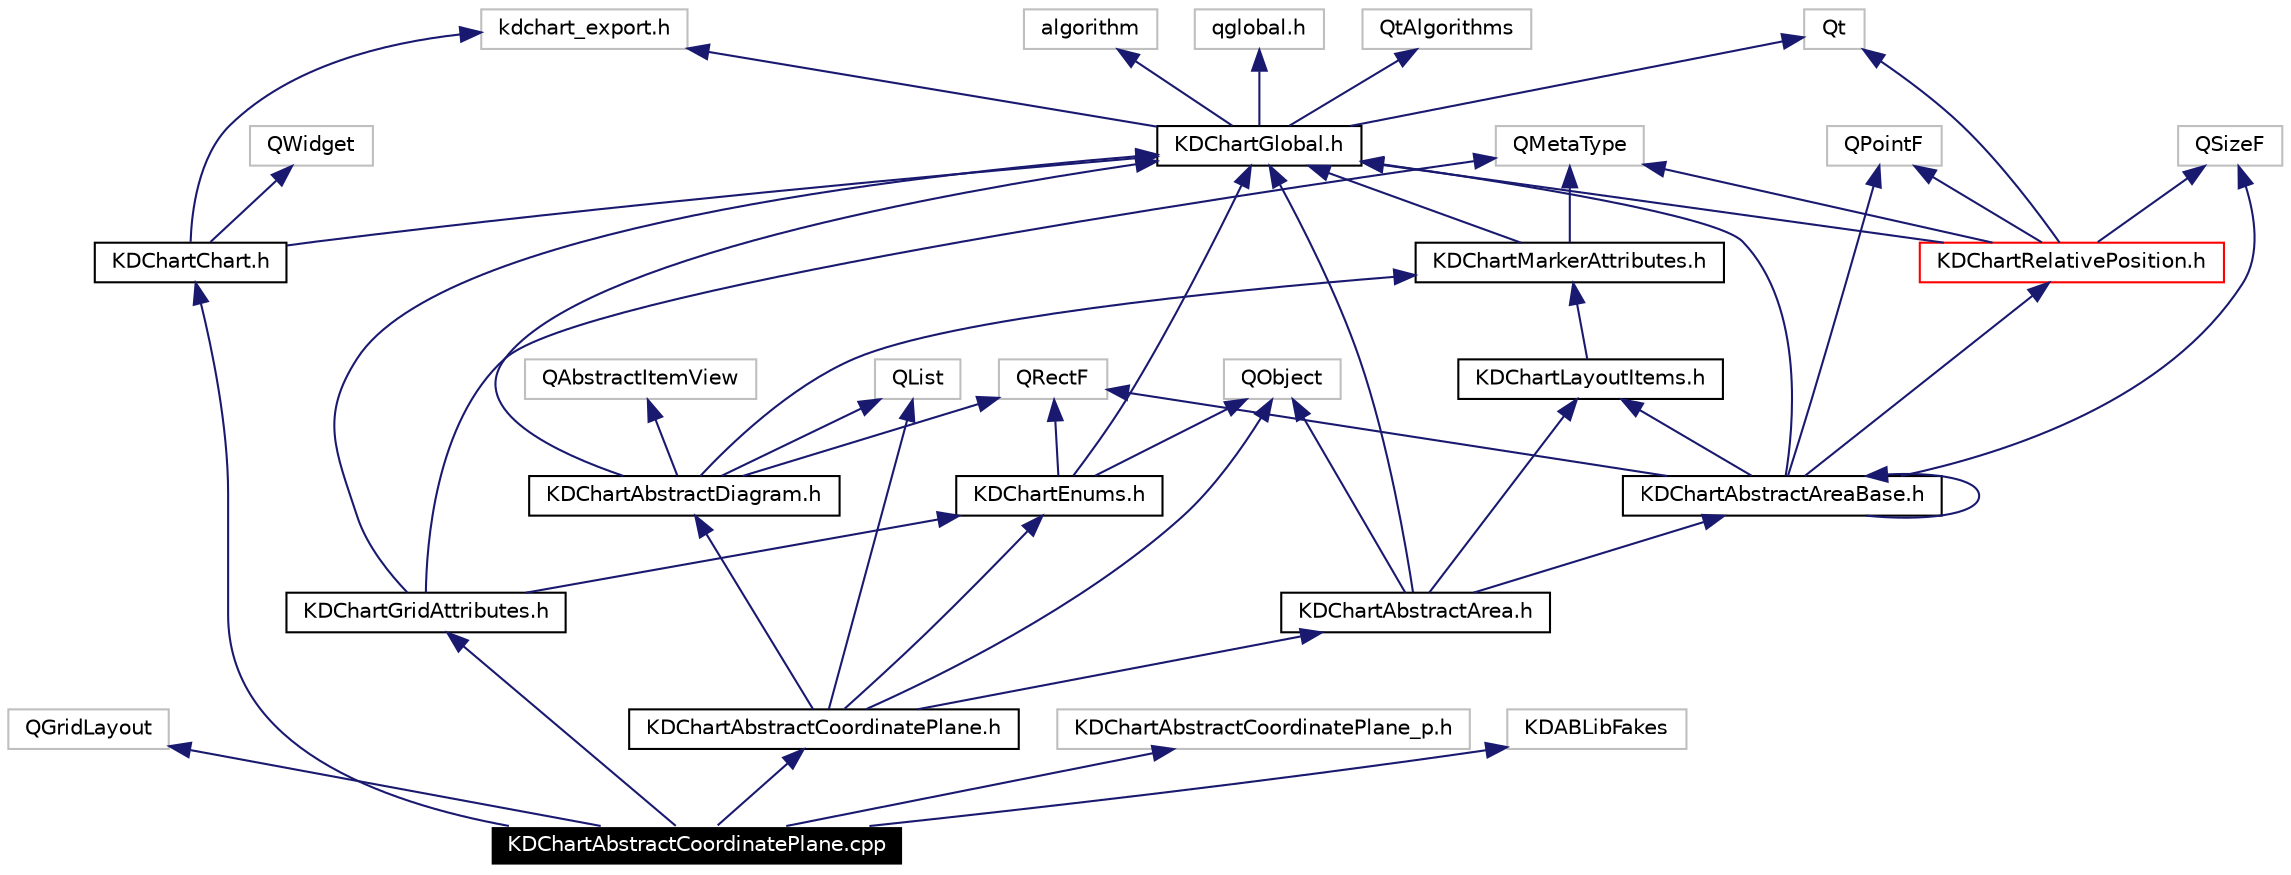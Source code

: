 digraph G
{
  edge [fontname="Helvetica",fontsize=10,labelfontname="Helvetica",labelfontsize=10];
  node [fontname="Helvetica",fontsize=10,shape=record];
  Node450 [label="KDChartAbstractCoordinatePlane.cpp",height=0.2,width=0.4,color="white", fillcolor="black", style="filled" fontcolor="white"];
  Node451 -> Node450 [dir=back,color="midnightblue",fontsize=10,style="solid",fontname="Helvetica"];
  Node451 [label="QGridLayout",height=0.2,width=0.4,color="grey75"];
  Node452 -> Node450 [dir=back,color="midnightblue",fontsize=10,style="solid",fontname="Helvetica"];
  Node452 [label="KDChartChart.h",height=0.2,width=0.4,color="black",URL="$_k_d_chart_chart_8h.html"];
  Node453 -> Node452 [dir=back,color="midnightblue",fontsize=10,style="solid",fontname="Helvetica"];
  Node453 [label="QWidget",height=0.2,width=0.4,color="grey75"];
  Node454 -> Node452 [dir=back,color="midnightblue",fontsize=10,style="solid",fontname="Helvetica"];
  Node454 [label="kdchart_export.h",height=0.2,width=0.4,color="grey75"];
  Node455 -> Node452 [dir=back,color="midnightblue",fontsize=10,style="solid",fontname="Helvetica"];
  Node455 [label="KDChartGlobal.h",height=0.2,width=0.4,color="black",URL="$_k_d_chart_global_8h.html"];
  Node456 -> Node455 [dir=back,color="midnightblue",fontsize=10,style="solid",fontname="Helvetica"];
  Node456 [label="qglobal.h",height=0.2,width=0.4,color="grey75"];
  Node454 -> Node455 [dir=back,color="midnightblue",fontsize=10,style="solid",fontname="Helvetica"];
  Node457 -> Node455 [dir=back,color="midnightblue",fontsize=10,style="solid",fontname="Helvetica"];
  Node457 [label="QtAlgorithms",height=0.2,width=0.4,color="grey75"];
  Node458 -> Node455 [dir=back,color="midnightblue",fontsize=10,style="solid",fontname="Helvetica"];
  Node458 [label="algorithm",height=0.2,width=0.4,color="grey75"];
  Node459 -> Node455 [dir=back,color="midnightblue",fontsize=10,style="solid",fontname="Helvetica"];
  Node459 [label="Qt",height=0.2,width=0.4,color="grey75"];
  Node460 -> Node450 [dir=back,color="midnightblue",fontsize=10,style="solid",fontname="Helvetica"];
  Node460 [label="KDChartAbstractCoordinatePlane.h",height=0.2,width=0.4,color="black",URL="$_k_d_chart_abstract_coordinate_plane_8h.html"];
  Node461 -> Node460 [dir=back,color="midnightblue",fontsize=10,style="solid",fontname="Helvetica"];
  Node461 [label="QObject",height=0.2,width=0.4,color="grey75"];
  Node462 -> Node460 [dir=back,color="midnightblue",fontsize=10,style="solid",fontname="Helvetica"];
  Node462 [label="QList",height=0.2,width=0.4,color="grey75"];
  Node463 -> Node460 [dir=back,color="midnightblue",fontsize=10,style="solid",fontname="Helvetica"];
  Node463 [label="KDChartAbstractArea.h",height=0.2,width=0.4,color="black",URL="$_k_d_chart_abstract_area_8h.html"];
  Node461 -> Node463 [dir=back,color="midnightblue",fontsize=10,style="solid",fontname="Helvetica"];
  Node455 -> Node463 [dir=back,color="midnightblue",fontsize=10,style="solid",fontname="Helvetica"];
  Node464 -> Node463 [dir=back,color="midnightblue",fontsize=10,style="solid",fontname="Helvetica"];
  Node464 [label="KDChartAbstractAreaBase.h",height=0.2,width=0.4,color="black",URL="$_k_d_chart_abstract_area_base_8h.html"];
  Node465 -> Node464 [dir=back,color="midnightblue",fontsize=10,style="solid",fontname="Helvetica"];
  Node465 [label="QPointF",height=0.2,width=0.4,color="grey75"];
  Node466 -> Node464 [dir=back,color="midnightblue",fontsize=10,style="solid",fontname="Helvetica"];
  Node466 [label="QSizeF",height=0.2,width=0.4,color="grey75"];
  Node467 -> Node464 [dir=back,color="midnightblue",fontsize=10,style="solid",fontname="Helvetica"];
  Node467 [label="QRectF",height=0.2,width=0.4,color="grey75"];
  Node455 -> Node464 [dir=back,color="midnightblue",fontsize=10,style="solid",fontname="Helvetica"];
  Node468 -> Node464 [dir=back,color="midnightblue",fontsize=10,style="solid",fontname="Helvetica"];
  Node468 [label="KDChartLayoutItems.h",height=0.2,width=0.4,color="black",URL="$_k_d_chart_layout_items_8h.html"];
  Node482 -> Node468 [dir=back,color="midnightblue",fontsize=10,style="solid",fontname="Helvetica"];
  Node482 [label="KDChartMarkerAttributes.h",height=0.2,width=0.4,color="black",URL="$_k_d_chart_marker_attributes_8h.html"];
  Node477 -> Node482 [dir=back,color="midnightblue",fontsize=10,style="solid",fontname="Helvetica"];
  Node477 [label="QMetaType",height=0.2,width=0.4,color="grey75"];
  Node455 -> Node482 [dir=back,color="midnightblue",fontsize=10,style="solid",fontname="Helvetica"];
  Node483 -> Node464 [dir=back,color="midnightblue",fontsize=10,style="solid",fontname="Helvetica"];
  Node483 [label="KDChartRelativePosition.h",height=0.2,width=0.4,color="red",URL="$_k_d_chart_relative_position_8h.html"];
  Node477 -> Node483 [dir=back,color="midnightblue",fontsize=10,style="solid",fontname="Helvetica"];
  Node459 -> Node483 [dir=back,color="midnightblue",fontsize=10,style="solid",fontname="Helvetica"];
  Node465 -> Node483 [dir=back,color="midnightblue",fontsize=10,style="solid",fontname="Helvetica"];
  Node466 -> Node483 [dir=back,color="midnightblue",fontsize=10,style="solid",fontname="Helvetica"];
  Node455 -> Node483 [dir=back,color="midnightblue",fontsize=10,style="solid",fontname="Helvetica"];
  Node464 -> Node464 [dir=back,color="midnightblue",fontsize=10,style="solid",fontname="Helvetica"];
  Node468 -> Node463 [dir=back,color="midnightblue",fontsize=10,style="solid",fontname="Helvetica"];
  Node484 -> Node460 [dir=back,color="midnightblue",fontsize=10,style="solid",fontname="Helvetica"];
  Node484 [label="KDChartAbstractDiagram.h",height=0.2,width=0.4,color="black",URL="$_k_d_chart_abstract_diagram_8h.html"];
  Node462 -> Node484 [dir=back,color="midnightblue",fontsize=10,style="solid",fontname="Helvetica"];
  Node467 -> Node484 [dir=back,color="midnightblue",fontsize=10,style="solid",fontname="Helvetica"];
  Node485 -> Node484 [dir=back,color="midnightblue",fontsize=10,style="solid",fontname="Helvetica"];
  Node485 [label="QAbstractItemView",height=0.2,width=0.4,color="grey75"];
  Node455 -> Node484 [dir=back,color="midnightblue",fontsize=10,style="solid",fontname="Helvetica"];
  Node482 -> Node484 [dir=back,color="midnightblue",fontsize=10,style="solid",fontname="Helvetica"];
  Node480 -> Node460 [dir=back,color="midnightblue",fontsize=10,style="solid",fontname="Helvetica"];
  Node480 [label="KDChartEnums.h",height=0.2,width=0.4,color="black",URL="$_k_d_chart_enums_8h.html"];
  Node455 -> Node480 [dir=back,color="midnightblue",fontsize=10,style="solid",fontname="Helvetica"];
  Node467 -> Node480 [dir=back,color="midnightblue",fontsize=10,style="solid",fontname="Helvetica"];
  Node461 -> Node480 [dir=back,color="midnightblue",fontsize=10,style="solid",fontname="Helvetica"];
  Node486 -> Node450 [dir=back,color="midnightblue",fontsize=10,style="solid",fontname="Helvetica"];
  Node486 [label="KDChartAbstractCoordinatePlane_p.h",height=0.2,width=0.4,color="grey75"];
  Node487 -> Node450 [dir=back,color="midnightblue",fontsize=10,style="solid",fontname="Helvetica"];
  Node487 [label="KDChartGridAttributes.h",height=0.2,width=0.4,color="black",URL="$_k_d_chart_grid_attributes_8h.html"];
  Node477 -> Node487 [dir=back,color="midnightblue",fontsize=10,style="solid",fontname="Helvetica"];
  Node455 -> Node487 [dir=back,color="midnightblue",fontsize=10,style="solid",fontname="Helvetica"];
  Node480 -> Node487 [dir=back,color="midnightblue",fontsize=10,style="solid",fontname="Helvetica"];
  Node488 -> Node450 [dir=back,color="midnightblue",fontsize=10,style="solid",fontname="Helvetica"];
  Node488 [label="KDABLibFakes",height=0.2,width=0.4,color="grey75"];
}
